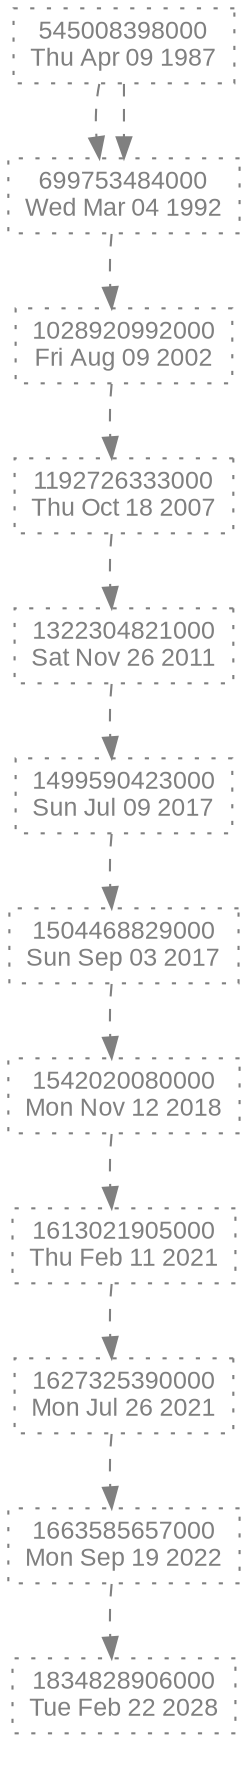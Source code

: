 digraph timeline {
    node [fontname="Arial"; fontsize="12";];
    edge [fontname="Arial"; fontsize="12";];
    bgcolor="transparent";
    comment=" ";
    fontname="Arial";
    fontsize="12";
    label=" ";
    rankdir="TD";
    ranksep="0.5";
    tooltip=" ";
    1 [class="event td408927559ee23e3 td2def5209db8e1c9"; color="#808080FF"; fontcolor="#808080FF"; id="Z1987-04-09-0"; label=<545008398000<BR ALIGN="CENTER"/>Thu Apr 09 1987>; penwidth="1"; shape="box"; style="dotted"; tooltip="-38y -76d -46m -42s seit Sun Jun 15 2025\n38y 76d 46m 42s her";];
    2 [class="event td408927559ee23e3 td2def5209db8e1c9"; color="#808080FF"; fontcolor="#808080FF"; id="Z1992-03-04-0"; label=<699753484000<BR ALIGN="CENTER"/>Wed Mar 04 1992>; penwidth="1"; shape="box"; style="dotted"; tooltip="-33y -110d -1m -56s seit Sun Jun 15 2025\n33y 110d 1m 56s her";];
    3 [class="event td408927559ee23e3"; color="#808080FF"; fontcolor="#808080FF"; id="Z2002-08-09-0"; label=<1028920992000<BR ALIGN="CENTER"/>Fri Aug 09 2002>; penwidth="1"; shape="box"; style="dotted"; tooltip="-22y -315d -4h -36m -48s seit Sun Jun 15 2025\n22y 315d 4h 36m 48s her";];
    4 [class="event td408927559ee23e3"; color="#808080FF"; fontcolor="#808080FF"; id="Z2007-10-18-0"; label=<1192726333000<BR ALIGN="CENTER"/>Thu Oct 18 2007>; penwidth="1"; shape="box"; style="dotted"; tooltip="-17y -244d -7h -7m -47s seit Sun Jun 15 2025\n17y 244d 7h 7m 47s her";];
    5 [class="event td408927559ee23e3"; color="#808080FF"; fontcolor="#808080FF"; id="Z2011-11-26-0"; label=<1322304821000<BR ALIGN="CENTER"/>Sat Nov 26 2011>; penwidth="1"; shape="box"; style="dotted"; tooltip="-13y -204d -13h -6m -19s seit Sun Jun 15 2025\n13y 204d 13h 6m 19s her";];
    6 [class="event td408927559ee23e3"; color="#808080FF"; fontcolor="#808080FF"; id="Z2017-07-09-0"; label=<1499590423000<BR ALIGN="CENTER"/>Sun Jul 09 2017>; penwidth="1"; shape="box"; style="dotted"; tooltip="-7y -342d -15h -6m -17s seit Sun Jun 15 2025\n7y 342d 15h 6m 17s her";];
    7 [class="event td408927559ee23e3"; color="#808080FF"; fontcolor="#808080FF"; id="Z2017-09-03-0"; label=<1504468829000<BR ALIGN="CENTER"/>Sun Sep 03 2017>; penwidth="1"; shape="box"; style="dotted"; tooltip="-7y -286d -3h -59m -31s seit Sun Jun 15 2025\n7y 286d 3h 59m 31s her";];
    8 [class="event td408927559ee23e3"; color="#808080FF"; fontcolor="#808080FF"; id="Z2018-11-12-0"; label=<1542020080000<BR ALIGN="CENTER"/>Mon Nov 12 2018>; penwidth="1"; shape="box"; style="dotted"; tooltip="-6y -216d -13h -5m -20s seit Sun Jun 15 2025\n6y 216d 13h 5m 20s her";];
    9 [class="event td408927559ee23e3"; color="#808080FF"; fontcolor="#808080FF"; id="Z2021-02-11-0"; label=<1613021905000<BR ALIGN="CENTER"/>Thu Feb 11 2021>; penwidth="1"; shape="box"; style="dotted"; tooltip="-4y -124d -18h -21m -35s seit Sun Jun 15 2025\n4y 124d 18h 21m 35s her";];
    10 [class="event td408927559ee23e3"; color="#808080FF"; fontcolor="#808080FF"; id="Z2021-07-26-0"; label=<1627325390000<BR ALIGN="CENTER"/>Mon Jul 26 2021>; penwidth="1"; shape="box"; style="dotted"; tooltip="-3y -324d -5h -10m -10s seit Sun Jun 15 2025\n3y 324d 5h 10m 10s her";];
    11 [class="event td408927559ee23e3"; color="#808080FF"; fontcolor="#808080FF"; id="Z2022-09-19-0"; label=<1663585657000<BR ALIGN="CENTER"/>Mon Sep 19 2022>; penwidth="1"; shape="box"; style="dotted"; tooltip="-2y -269d -12h -52m -23s seit Sun Jun 15 2025\n2y 269d 12h 52m 23s her";];
    12 [class="event td408927559ee23e3"; color="#808080FF"; fontcolor="#808080FF"; id="Z2028-02-22-0"; label=<1834828906000<BR ALIGN="CENTER"/>Tue Feb 22 2028>; penwidth="1"; shape="box"; style="dotted"; tooltip="2y 252d 10h 41m 46s seit Sun Jun 15 2025\n-2y -252d -10h -41m -46s her";];
    1 -> 2 [color="#808080FF"; penwidth="1"; samehead="document"; sametail="document"; style="dashed"; tooltip="4y 331d 44m 46s passed"; weight="11";];
    2 -> 3 [color="#808080FF"; penwidth="1"; samehead="document"; sametail="document"; style="dashed"; tooltip="10y 159d 19h 25m 8s passed"; weight="11";];
    3 -> 4 [color="#808080FF"; penwidth="1"; samehead="document"; sametail="document"; style="dashed"; tooltip="5y 70d 21h 29m 1s passed"; weight="11";];
    4 -> 5 [color="#808080FF"; penwidth="1"; samehead="document"; sametail="document"; style="dashed"; tooltip="4y 39d 18h 1m 28s passed"; weight="11";];
    5 -> 6 [color="#808080FF"; penwidth="1"; samehead="document"; sametail="document"; style="dashed"; tooltip="5y 226d 22h 2s passed"; weight="11";];
    6 -> 7 [color="#808080FF"; penwidth="1"; samehead="document"; sametail="document"; style="dashed"; tooltip="56d 11h 6m 46s passed"; weight="11";];
    7 -> 8 [color="#808080FF"; penwidth="1"; samehead="document"; sametail="document"; style="dashed"; tooltip="1y 69d 14h 54m 11s passed"; weight="11";];
    8 -> 9 [color="#808080FF"; penwidth="1"; samehead="document"; sametail="document"; style="dashed"; tooltip="2y 91d 18h 43m 45s passed"; weight="11";];
    9 -> 10 [color="#808080FF"; penwidth="1"; samehead="document"; sametail="document"; style="dashed"; tooltip="165d 13h 11m 25s passed"; weight="11";];
    10 -> 11 [color="#808080FF"; penwidth="1"; samehead="document"; sametail="document"; style="dashed"; tooltip="1y 54d 16h 17m 47s passed"; weight="11";];
    11 -> 12 [color="#808080FF"; penwidth="1"; samehead="document"; sametail="document"; style="dashed"; tooltip="5y 156d 23h 34m 9s passed"; weight="11";];
    1 -> 2 [color="#808080FF"; penwidth="1"; samehead="test"; sametail="test"; style="dashed"; tooltip="4y 331d 44m 46s passed"; weight="1";];
    1 -> 2 [style="invis";];
    2 -> 3 [style="invis";];
    3 -> 4 [style="invis";];
    4 -> 5 [style="invis";];
    5 -> 6 [style="invis";];
    6 -> 7 [style="invis";];
    7 -> 8 [style="invis";];
    8 -> 9 [style="invis";];
    9 -> 10 [style="invis";];
    10 -> 11 [style="invis";];
    11 -> 12 [style="invis";];
}